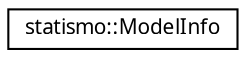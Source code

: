 digraph G
{
  edge [fontname="FreeSans.ttf",fontsize="10",labelfontname="FreeSans.ttf",labelfontsize="10"];
  node [fontname="FreeSans.ttf",fontsize="10",shape=record];
  rankdir="LR";
  Node1 [label="statismo::ModelInfo",height=0.2,width=0.4,color="black", fillcolor="white", style="filled",URL="$classstatismo_1_1ModelInfo.html",tooltip="stores information about datasets and parameters that were used to build a model."];
}
